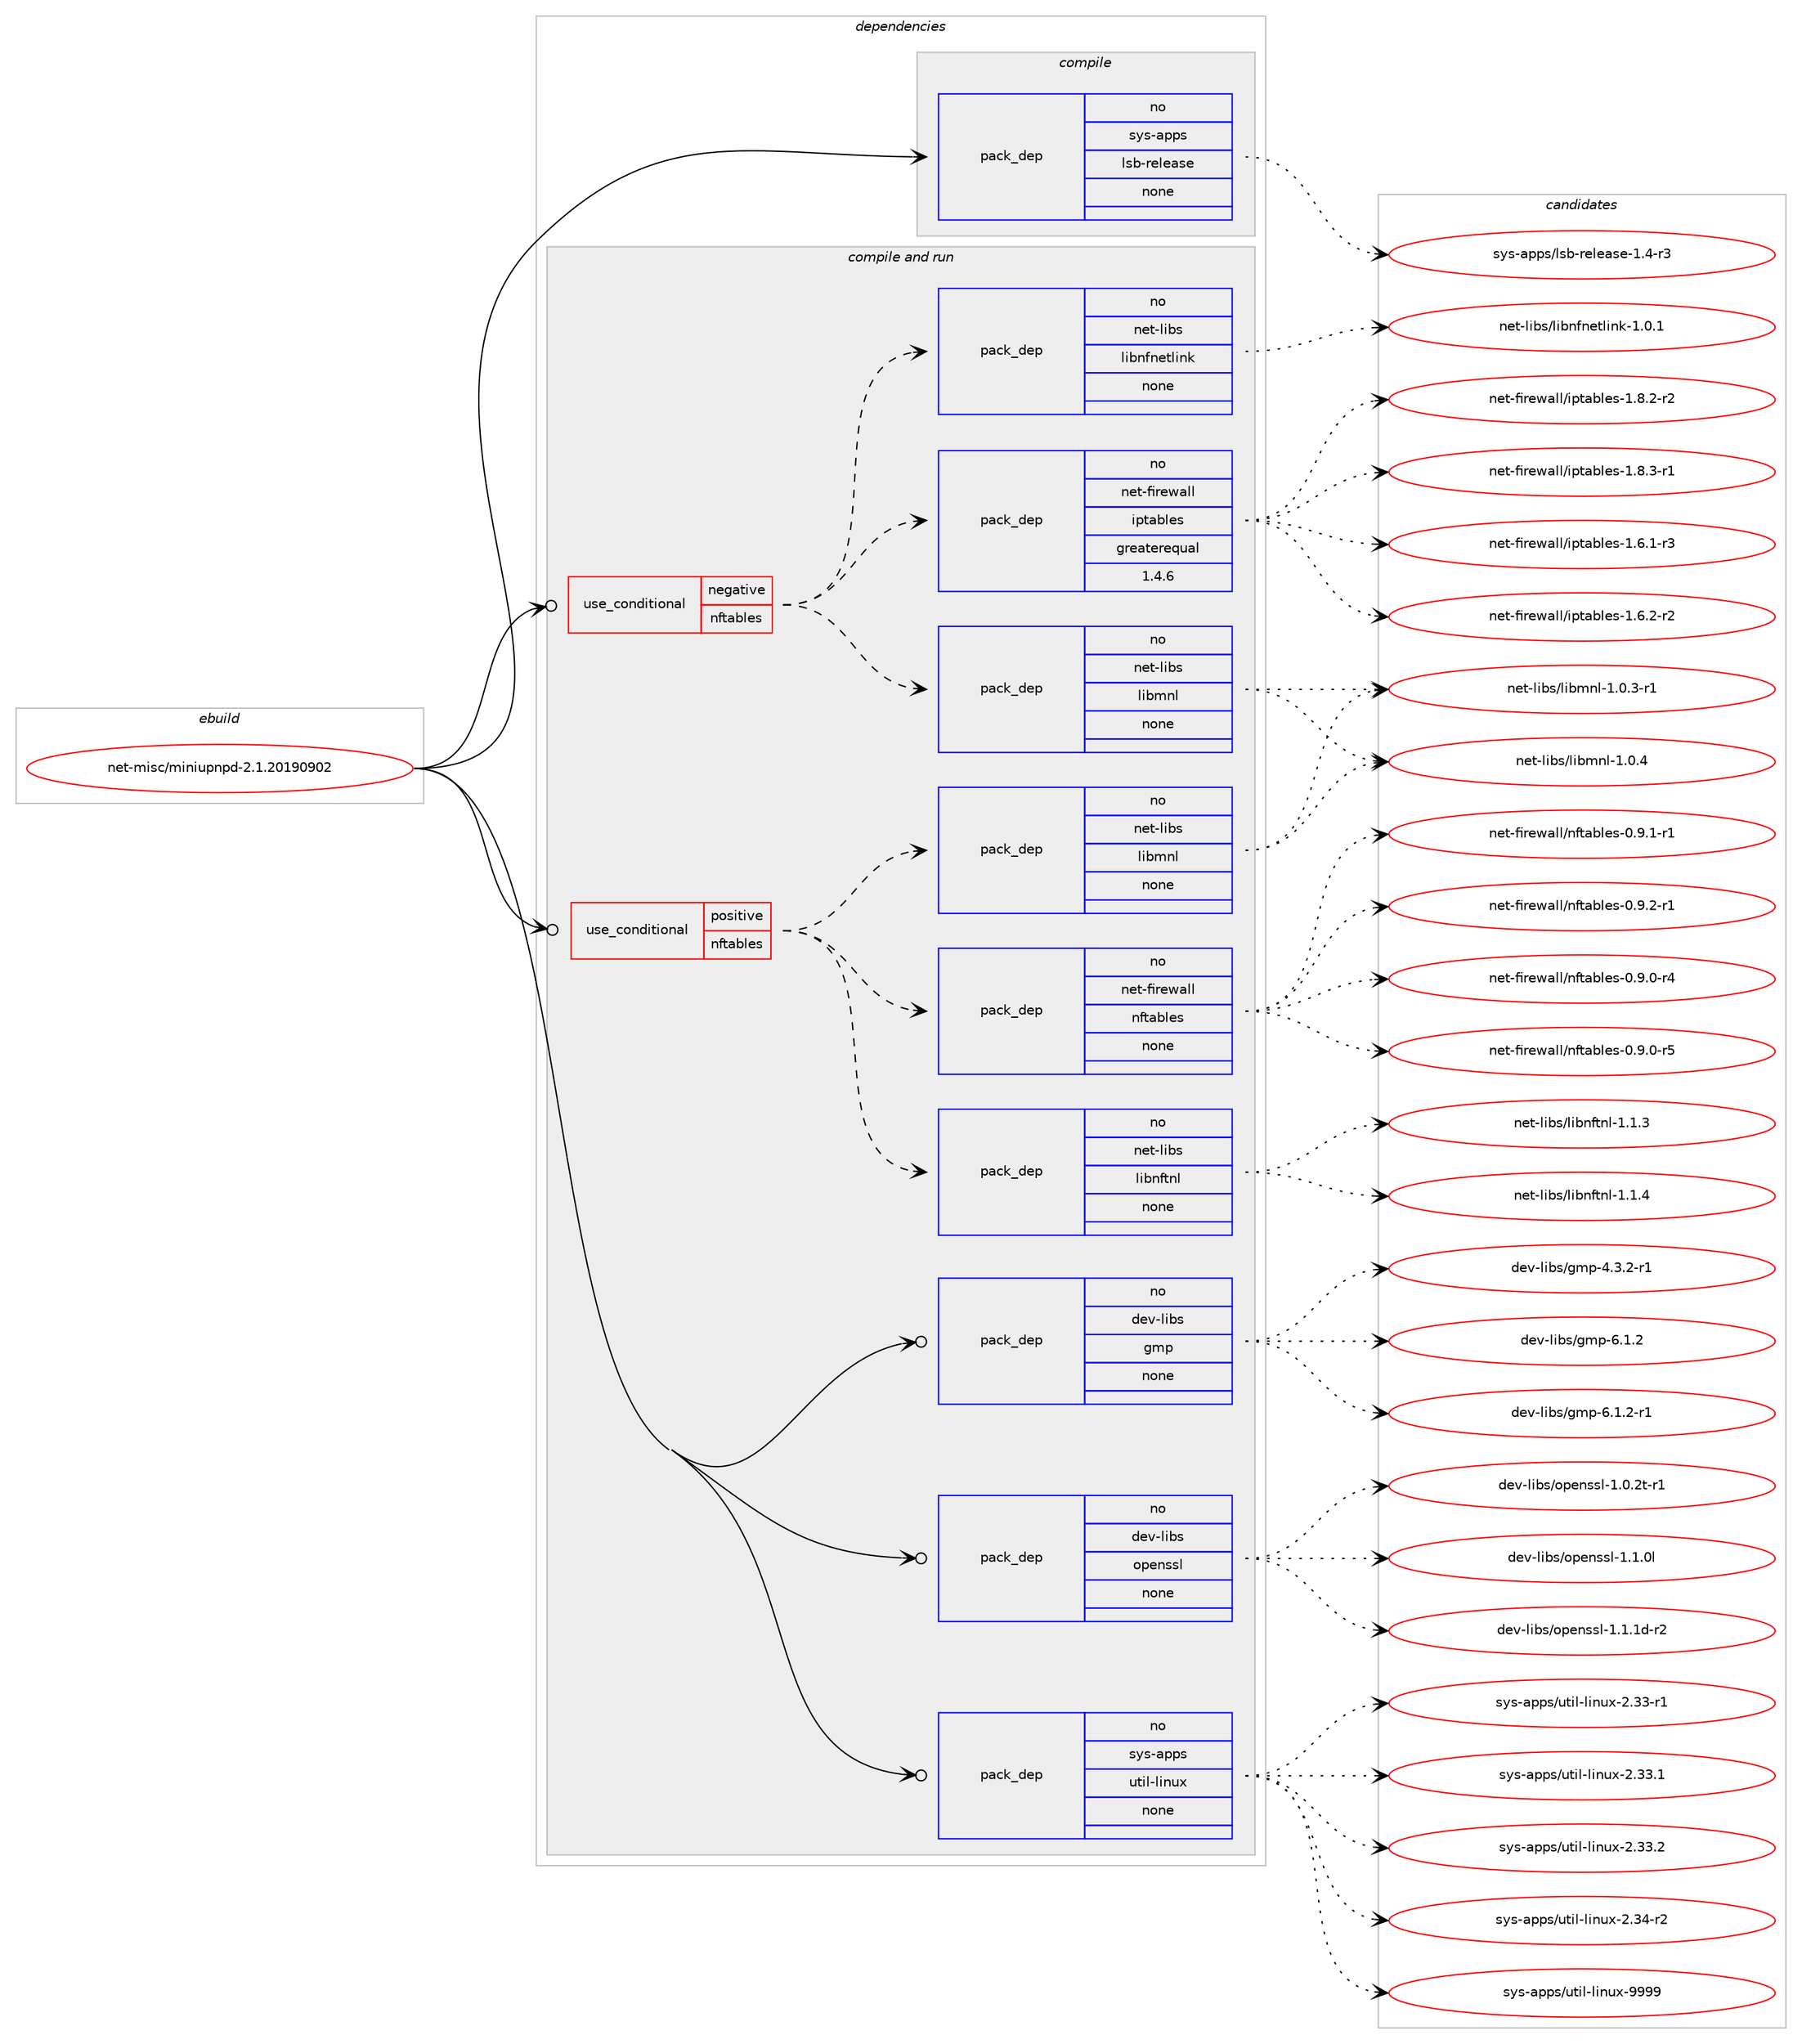 digraph prolog {

# *************
# Graph options
# *************

newrank=true;
concentrate=true;
compound=true;
graph [rankdir=LR,fontname=Helvetica,fontsize=10,ranksep=1.5];#, ranksep=2.5, nodesep=0.2];
edge  [arrowhead=vee];
node  [fontname=Helvetica,fontsize=10];

# **********
# The ebuild
# **********

subgraph cluster_leftcol {
color=gray;
rank=same;
label=<<i>ebuild</i>>;
id [label="net-misc/miniupnpd-2.1.20190902", color=red, width=4, href="../net-misc/miniupnpd-2.1.20190902.svg"];
}

# ****************
# The dependencies
# ****************

subgraph cluster_midcol {
color=gray;
label=<<i>dependencies</i>>;
subgraph cluster_compile {
fillcolor="#eeeeee";
style=filled;
label=<<i>compile</i>>;
subgraph pack616308 {
dependency834432 [label=<<TABLE BORDER="0" CELLBORDER="1" CELLSPACING="0" CELLPADDING="4" WIDTH="220"><TR><TD ROWSPAN="6" CELLPADDING="30">pack_dep</TD></TR><TR><TD WIDTH="110">no</TD></TR><TR><TD>sys-apps</TD></TR><TR><TD>lsb-release</TD></TR><TR><TD>none</TD></TR><TR><TD></TD></TR></TABLE>>, shape=none, color=blue];
}
id:e -> dependency834432:w [weight=20,style="solid",arrowhead="vee"];
}
subgraph cluster_compileandrun {
fillcolor="#eeeeee";
style=filled;
label=<<i>compile and run</i>>;
subgraph cond203496 {
dependency834433 [label=<<TABLE BORDER="0" CELLBORDER="1" CELLSPACING="0" CELLPADDING="4"><TR><TD ROWSPAN="3" CELLPADDING="10">use_conditional</TD></TR><TR><TD>negative</TD></TR><TR><TD>nftables</TD></TR></TABLE>>, shape=none, color=red];
subgraph pack616309 {
dependency834434 [label=<<TABLE BORDER="0" CELLBORDER="1" CELLSPACING="0" CELLPADDING="4" WIDTH="220"><TR><TD ROWSPAN="6" CELLPADDING="30">pack_dep</TD></TR><TR><TD WIDTH="110">no</TD></TR><TR><TD>net-firewall</TD></TR><TR><TD>iptables</TD></TR><TR><TD>greaterequal</TD></TR><TR><TD>1.4.6</TD></TR></TABLE>>, shape=none, color=blue];
}
dependency834433:e -> dependency834434:w [weight=20,style="dashed",arrowhead="vee"];
subgraph pack616310 {
dependency834435 [label=<<TABLE BORDER="0" CELLBORDER="1" CELLSPACING="0" CELLPADDING="4" WIDTH="220"><TR><TD ROWSPAN="6" CELLPADDING="30">pack_dep</TD></TR><TR><TD WIDTH="110">no</TD></TR><TR><TD>net-libs</TD></TR><TR><TD>libnfnetlink</TD></TR><TR><TD>none</TD></TR><TR><TD></TD></TR></TABLE>>, shape=none, color=blue];
}
dependency834433:e -> dependency834435:w [weight=20,style="dashed",arrowhead="vee"];
subgraph pack616311 {
dependency834436 [label=<<TABLE BORDER="0" CELLBORDER="1" CELLSPACING="0" CELLPADDING="4" WIDTH="220"><TR><TD ROWSPAN="6" CELLPADDING="30">pack_dep</TD></TR><TR><TD WIDTH="110">no</TD></TR><TR><TD>net-libs</TD></TR><TR><TD>libmnl</TD></TR><TR><TD>none</TD></TR><TR><TD></TD></TR></TABLE>>, shape=none, color=blue];
}
dependency834433:e -> dependency834436:w [weight=20,style="dashed",arrowhead="vee"];
}
id:e -> dependency834433:w [weight=20,style="solid",arrowhead="odotvee"];
subgraph cond203497 {
dependency834437 [label=<<TABLE BORDER="0" CELLBORDER="1" CELLSPACING="0" CELLPADDING="4"><TR><TD ROWSPAN="3" CELLPADDING="10">use_conditional</TD></TR><TR><TD>positive</TD></TR><TR><TD>nftables</TD></TR></TABLE>>, shape=none, color=red];
subgraph pack616312 {
dependency834438 [label=<<TABLE BORDER="0" CELLBORDER="1" CELLSPACING="0" CELLPADDING="4" WIDTH="220"><TR><TD ROWSPAN="6" CELLPADDING="30">pack_dep</TD></TR><TR><TD WIDTH="110">no</TD></TR><TR><TD>net-firewall</TD></TR><TR><TD>nftables</TD></TR><TR><TD>none</TD></TR><TR><TD></TD></TR></TABLE>>, shape=none, color=blue];
}
dependency834437:e -> dependency834438:w [weight=20,style="dashed",arrowhead="vee"];
subgraph pack616313 {
dependency834439 [label=<<TABLE BORDER="0" CELLBORDER="1" CELLSPACING="0" CELLPADDING="4" WIDTH="220"><TR><TD ROWSPAN="6" CELLPADDING="30">pack_dep</TD></TR><TR><TD WIDTH="110">no</TD></TR><TR><TD>net-libs</TD></TR><TR><TD>libnftnl</TD></TR><TR><TD>none</TD></TR><TR><TD></TD></TR></TABLE>>, shape=none, color=blue];
}
dependency834437:e -> dependency834439:w [weight=20,style="dashed",arrowhead="vee"];
subgraph pack616314 {
dependency834440 [label=<<TABLE BORDER="0" CELLBORDER="1" CELLSPACING="0" CELLPADDING="4" WIDTH="220"><TR><TD ROWSPAN="6" CELLPADDING="30">pack_dep</TD></TR><TR><TD WIDTH="110">no</TD></TR><TR><TD>net-libs</TD></TR><TR><TD>libmnl</TD></TR><TR><TD>none</TD></TR><TR><TD></TD></TR></TABLE>>, shape=none, color=blue];
}
dependency834437:e -> dependency834440:w [weight=20,style="dashed",arrowhead="vee"];
}
id:e -> dependency834437:w [weight=20,style="solid",arrowhead="odotvee"];
subgraph pack616315 {
dependency834441 [label=<<TABLE BORDER="0" CELLBORDER="1" CELLSPACING="0" CELLPADDING="4" WIDTH="220"><TR><TD ROWSPAN="6" CELLPADDING="30">pack_dep</TD></TR><TR><TD WIDTH="110">no</TD></TR><TR><TD>dev-libs</TD></TR><TR><TD>gmp</TD></TR><TR><TD>none</TD></TR><TR><TD></TD></TR></TABLE>>, shape=none, color=blue];
}
id:e -> dependency834441:w [weight=20,style="solid",arrowhead="odotvee"];
subgraph pack616316 {
dependency834442 [label=<<TABLE BORDER="0" CELLBORDER="1" CELLSPACING="0" CELLPADDING="4" WIDTH="220"><TR><TD ROWSPAN="6" CELLPADDING="30">pack_dep</TD></TR><TR><TD WIDTH="110">no</TD></TR><TR><TD>dev-libs</TD></TR><TR><TD>openssl</TD></TR><TR><TD>none</TD></TR><TR><TD></TD></TR></TABLE>>, shape=none, color=blue];
}
id:e -> dependency834442:w [weight=20,style="solid",arrowhead="odotvee"];
subgraph pack616317 {
dependency834443 [label=<<TABLE BORDER="0" CELLBORDER="1" CELLSPACING="0" CELLPADDING="4" WIDTH="220"><TR><TD ROWSPAN="6" CELLPADDING="30">pack_dep</TD></TR><TR><TD WIDTH="110">no</TD></TR><TR><TD>sys-apps</TD></TR><TR><TD>util-linux</TD></TR><TR><TD>none</TD></TR><TR><TD></TD></TR></TABLE>>, shape=none, color=blue];
}
id:e -> dependency834443:w [weight=20,style="solid",arrowhead="odotvee"];
}
subgraph cluster_run {
fillcolor="#eeeeee";
style=filled;
label=<<i>run</i>>;
}
}

# **************
# The candidates
# **************

subgraph cluster_choices {
rank=same;
color=gray;
label=<<i>candidates</i>>;

subgraph choice616308 {
color=black;
nodesep=1;
choice115121115459711211211547108115984511410110810197115101454946524511451 [label="sys-apps/lsb-release-1.4-r3", color=red, width=4,href="../sys-apps/lsb-release-1.4-r3.svg"];
dependency834432:e -> choice115121115459711211211547108115984511410110810197115101454946524511451:w [style=dotted,weight="100"];
}
subgraph choice616309 {
color=black;
nodesep=1;
choice11010111645102105114101119971081084710511211697981081011154549465446494511451 [label="net-firewall/iptables-1.6.1-r3", color=red, width=4,href="../net-firewall/iptables-1.6.1-r3.svg"];
choice11010111645102105114101119971081084710511211697981081011154549465446504511450 [label="net-firewall/iptables-1.6.2-r2", color=red, width=4,href="../net-firewall/iptables-1.6.2-r2.svg"];
choice11010111645102105114101119971081084710511211697981081011154549465646504511450 [label="net-firewall/iptables-1.8.2-r2", color=red, width=4,href="../net-firewall/iptables-1.8.2-r2.svg"];
choice11010111645102105114101119971081084710511211697981081011154549465646514511449 [label="net-firewall/iptables-1.8.3-r1", color=red, width=4,href="../net-firewall/iptables-1.8.3-r1.svg"];
dependency834434:e -> choice11010111645102105114101119971081084710511211697981081011154549465446494511451:w [style=dotted,weight="100"];
dependency834434:e -> choice11010111645102105114101119971081084710511211697981081011154549465446504511450:w [style=dotted,weight="100"];
dependency834434:e -> choice11010111645102105114101119971081084710511211697981081011154549465646504511450:w [style=dotted,weight="100"];
dependency834434:e -> choice11010111645102105114101119971081084710511211697981081011154549465646514511449:w [style=dotted,weight="100"];
}
subgraph choice616310 {
color=black;
nodesep=1;
choice11010111645108105981154710810598110102110101116108105110107454946484649 [label="net-libs/libnfnetlink-1.0.1", color=red, width=4,href="../net-libs/libnfnetlink-1.0.1.svg"];
dependency834435:e -> choice11010111645108105981154710810598110102110101116108105110107454946484649:w [style=dotted,weight="100"];
}
subgraph choice616311 {
color=black;
nodesep=1;
choice110101116451081059811547108105981091101084549464846514511449 [label="net-libs/libmnl-1.0.3-r1", color=red, width=4,href="../net-libs/libmnl-1.0.3-r1.svg"];
choice11010111645108105981154710810598109110108454946484652 [label="net-libs/libmnl-1.0.4", color=red, width=4,href="../net-libs/libmnl-1.0.4.svg"];
dependency834436:e -> choice110101116451081059811547108105981091101084549464846514511449:w [style=dotted,weight="100"];
dependency834436:e -> choice11010111645108105981154710810598109110108454946484652:w [style=dotted,weight="100"];
}
subgraph choice616312 {
color=black;
nodesep=1;
choice11010111645102105114101119971081084711010211697981081011154548465746484511452 [label="net-firewall/nftables-0.9.0-r4", color=red, width=4,href="../net-firewall/nftables-0.9.0-r4.svg"];
choice11010111645102105114101119971081084711010211697981081011154548465746484511453 [label="net-firewall/nftables-0.9.0-r5", color=red, width=4,href="../net-firewall/nftables-0.9.0-r5.svg"];
choice11010111645102105114101119971081084711010211697981081011154548465746494511449 [label="net-firewall/nftables-0.9.1-r1", color=red, width=4,href="../net-firewall/nftables-0.9.1-r1.svg"];
choice11010111645102105114101119971081084711010211697981081011154548465746504511449 [label="net-firewall/nftables-0.9.2-r1", color=red, width=4,href="../net-firewall/nftables-0.9.2-r1.svg"];
dependency834438:e -> choice11010111645102105114101119971081084711010211697981081011154548465746484511452:w [style=dotted,weight="100"];
dependency834438:e -> choice11010111645102105114101119971081084711010211697981081011154548465746484511453:w [style=dotted,weight="100"];
dependency834438:e -> choice11010111645102105114101119971081084711010211697981081011154548465746494511449:w [style=dotted,weight="100"];
dependency834438:e -> choice11010111645102105114101119971081084711010211697981081011154548465746504511449:w [style=dotted,weight="100"];
}
subgraph choice616313 {
color=black;
nodesep=1;
choice11010111645108105981154710810598110102116110108454946494651 [label="net-libs/libnftnl-1.1.3", color=red, width=4,href="../net-libs/libnftnl-1.1.3.svg"];
choice11010111645108105981154710810598110102116110108454946494652 [label="net-libs/libnftnl-1.1.4", color=red, width=4,href="../net-libs/libnftnl-1.1.4.svg"];
dependency834439:e -> choice11010111645108105981154710810598110102116110108454946494651:w [style=dotted,weight="100"];
dependency834439:e -> choice11010111645108105981154710810598110102116110108454946494652:w [style=dotted,weight="100"];
}
subgraph choice616314 {
color=black;
nodesep=1;
choice110101116451081059811547108105981091101084549464846514511449 [label="net-libs/libmnl-1.0.3-r1", color=red, width=4,href="../net-libs/libmnl-1.0.3-r1.svg"];
choice11010111645108105981154710810598109110108454946484652 [label="net-libs/libmnl-1.0.4", color=red, width=4,href="../net-libs/libmnl-1.0.4.svg"];
dependency834440:e -> choice110101116451081059811547108105981091101084549464846514511449:w [style=dotted,weight="100"];
dependency834440:e -> choice11010111645108105981154710810598109110108454946484652:w [style=dotted,weight="100"];
}
subgraph choice616315 {
color=black;
nodesep=1;
choice1001011184510810598115471031091124552465146504511449 [label="dev-libs/gmp-4.3.2-r1", color=red, width=4,href="../dev-libs/gmp-4.3.2-r1.svg"];
choice100101118451081059811547103109112455446494650 [label="dev-libs/gmp-6.1.2", color=red, width=4,href="../dev-libs/gmp-6.1.2.svg"];
choice1001011184510810598115471031091124554464946504511449 [label="dev-libs/gmp-6.1.2-r1", color=red, width=4,href="../dev-libs/gmp-6.1.2-r1.svg"];
dependency834441:e -> choice1001011184510810598115471031091124552465146504511449:w [style=dotted,weight="100"];
dependency834441:e -> choice100101118451081059811547103109112455446494650:w [style=dotted,weight="100"];
dependency834441:e -> choice1001011184510810598115471031091124554464946504511449:w [style=dotted,weight="100"];
}
subgraph choice616316 {
color=black;
nodesep=1;
choice1001011184510810598115471111121011101151151084549464846501164511449 [label="dev-libs/openssl-1.0.2t-r1", color=red, width=4,href="../dev-libs/openssl-1.0.2t-r1.svg"];
choice100101118451081059811547111112101110115115108454946494648108 [label="dev-libs/openssl-1.1.0l", color=red, width=4,href="../dev-libs/openssl-1.1.0l.svg"];
choice1001011184510810598115471111121011101151151084549464946491004511450 [label="dev-libs/openssl-1.1.1d-r2", color=red, width=4,href="../dev-libs/openssl-1.1.1d-r2.svg"];
dependency834442:e -> choice1001011184510810598115471111121011101151151084549464846501164511449:w [style=dotted,weight="100"];
dependency834442:e -> choice100101118451081059811547111112101110115115108454946494648108:w [style=dotted,weight="100"];
dependency834442:e -> choice1001011184510810598115471111121011101151151084549464946491004511450:w [style=dotted,weight="100"];
}
subgraph choice616317 {
color=black;
nodesep=1;
choice1151211154597112112115471171161051084510810511011712045504651514511449 [label="sys-apps/util-linux-2.33-r1", color=red, width=4,href="../sys-apps/util-linux-2.33-r1.svg"];
choice1151211154597112112115471171161051084510810511011712045504651514649 [label="sys-apps/util-linux-2.33.1", color=red, width=4,href="../sys-apps/util-linux-2.33.1.svg"];
choice1151211154597112112115471171161051084510810511011712045504651514650 [label="sys-apps/util-linux-2.33.2", color=red, width=4,href="../sys-apps/util-linux-2.33.2.svg"];
choice1151211154597112112115471171161051084510810511011712045504651524511450 [label="sys-apps/util-linux-2.34-r2", color=red, width=4,href="../sys-apps/util-linux-2.34-r2.svg"];
choice115121115459711211211547117116105108451081051101171204557575757 [label="sys-apps/util-linux-9999", color=red, width=4,href="../sys-apps/util-linux-9999.svg"];
dependency834443:e -> choice1151211154597112112115471171161051084510810511011712045504651514511449:w [style=dotted,weight="100"];
dependency834443:e -> choice1151211154597112112115471171161051084510810511011712045504651514649:w [style=dotted,weight="100"];
dependency834443:e -> choice1151211154597112112115471171161051084510810511011712045504651514650:w [style=dotted,weight="100"];
dependency834443:e -> choice1151211154597112112115471171161051084510810511011712045504651524511450:w [style=dotted,weight="100"];
dependency834443:e -> choice115121115459711211211547117116105108451081051101171204557575757:w [style=dotted,weight="100"];
}
}

}
